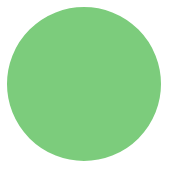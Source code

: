 <mxfile version="24.5.1" type="device">
  <diagram name="Page-1" id="mlA6IjTmCKsFZeNsalOQ">
    <mxGraphModel dx="333" dy="199" grid="1" gridSize="10" guides="1" tooltips="1" connect="1" arrows="1" fold="1" page="1" pageScale="1" pageWidth="850" pageHeight="1100" math="0" shadow="0">
      <root>
        <mxCell id="0" />
        <mxCell id="1" parent="0" />
        <mxCell id="ooVkf-vJYgqKqBI_iQWP-1" value="" style="ellipse;whiteSpace=wrap;html=1;aspect=fixed;strokeWidth=3;fillColor=#7CCC7C;fontColor=#ffffff;strokeColor=#FFFFFF;" parent="1" vertex="1">
          <mxGeometry x="385" y="420" width="80" height="80" as="geometry" />
        </mxCell>
      </root>
    </mxGraphModel>
  </diagram>
</mxfile>
